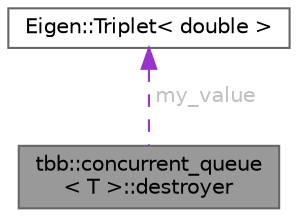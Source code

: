 digraph "tbb::concurrent_queue&lt; T &gt;::destroyer"
{
 // LATEX_PDF_SIZE
  bgcolor="transparent";
  edge [fontname=Helvetica,fontsize=10,labelfontname=Helvetica,labelfontsize=10];
  node [fontname=Helvetica,fontsize=10,shape=box,height=0.2,width=0.4];
  Node1 [id="Node000001",label="tbb::concurrent_queue\l\< T \>::destroyer",height=0.2,width=0.4,color="gray40", fillcolor="grey60", style="filled", fontcolor="black",tooltip="Class used to ensure exception-safety of method \"pop\""];
  Node2 -> Node1 [id="edge1_Node000001_Node000002",dir="back",color="darkorchid3",style="dashed",tooltip=" ",label=" my_value",fontcolor="grey" ];
  Node2 [id="Node000002",label="Eigen::Triplet\< double \>",height=0.2,width=0.4,color="gray40", fillcolor="white", style="filled",URL="$class_eigen_1_1_triplet.html",tooltip=" "];
}
